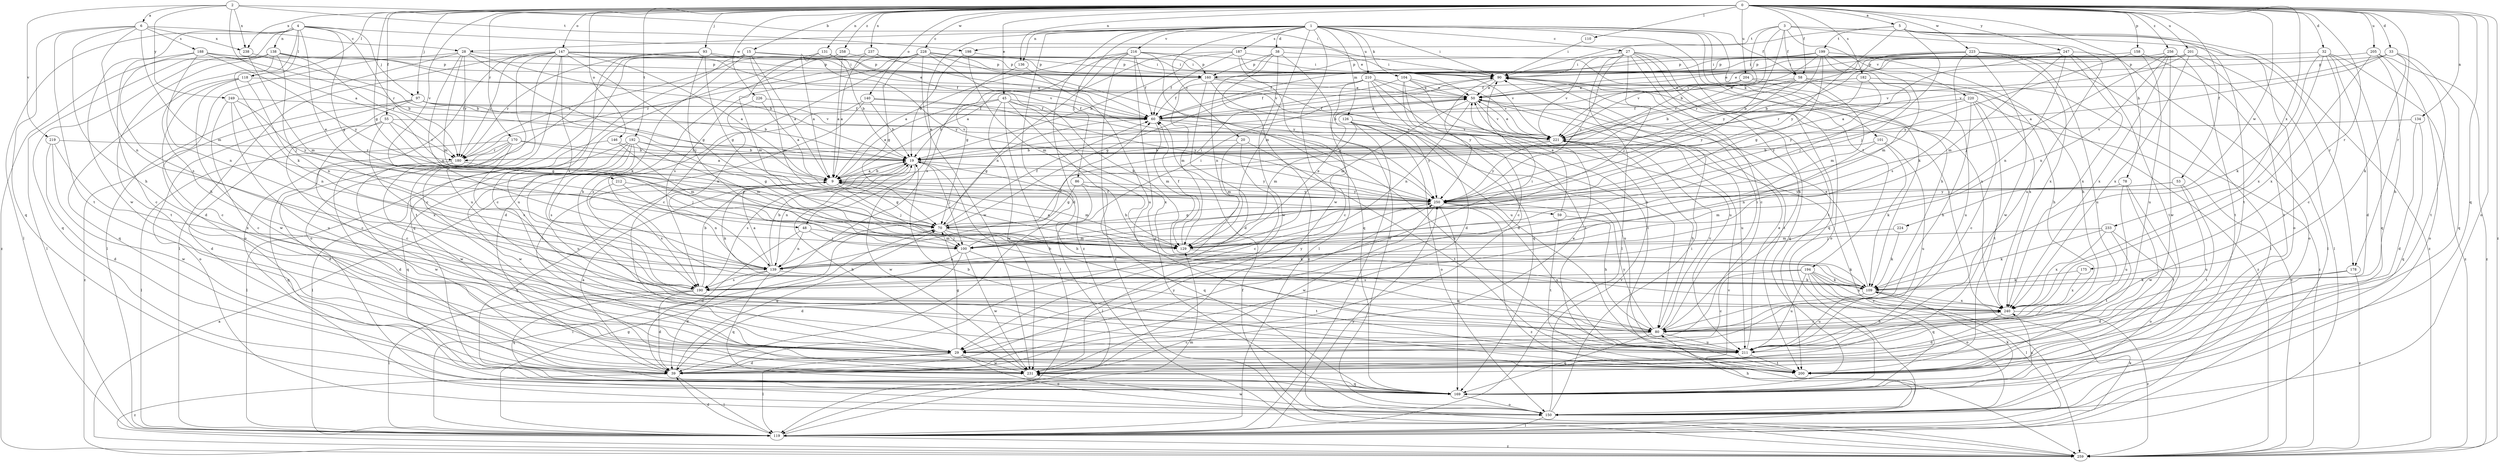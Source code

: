 strict digraph  {
0;
1;
2;
3;
4;
5;
6;
9;
15;
19;
20;
27;
28;
29;
32;
33;
38;
39;
45;
48;
50;
53;
55;
58;
59;
60;
70;
78;
80;
86;
90;
93;
97;
100;
101;
104;
109;
110;
118;
119;
126;
129;
131;
134;
136;
138;
139;
140;
146;
147;
150;
158;
160;
169;
170;
175;
178;
180;
182;
187;
188;
190;
192;
194;
198;
199;
200;
201;
204;
205;
210;
211;
212;
216;
219;
220;
221;
223;
224;
226;
228;
231;
233;
237;
238;
240;
247;
249;
250;
256;
258;
259;
0 -> 5  [label=a];
0 -> 15  [label=b];
0 -> 32  [label=d];
0 -> 33  [label=d];
0 -> 45  [label=e];
0 -> 53  [label=f];
0 -> 55  [label=f];
0 -> 58  [label=f];
0 -> 70  [label=g];
0 -> 78  [label=h];
0 -> 93  [label=j];
0 -> 97  [label=j];
0 -> 110  [label=l];
0 -> 118  [label=l];
0 -> 131  [label=n];
0 -> 134  [label=n];
0 -> 136  [label=n];
0 -> 140  [label=o];
0 -> 146  [label=o];
0 -> 147  [label=o];
0 -> 150  [label=o];
0 -> 158  [label=p];
0 -> 169  [label=q];
0 -> 170  [label=r];
0 -> 175  [label=r];
0 -> 178  [label=r];
0 -> 182  [label=s];
0 -> 192  [label=t];
0 -> 201  [label=u];
0 -> 204  [label=u];
0 -> 205  [label=u];
0 -> 212  [label=v];
0 -> 223  [label=w];
0 -> 224  [label=w];
0 -> 226  [label=w];
0 -> 228  [label=w];
0 -> 233  [label=x];
0 -> 237  [label=x];
0 -> 238  [label=x];
0 -> 247  [label=y];
0 -> 256  [label=z];
0 -> 258  [label=z];
0 -> 259  [label=z];
1 -> 20  [label=c];
1 -> 27  [label=c];
1 -> 28  [label=c];
1 -> 38  [label=d];
1 -> 39  [label=d];
1 -> 48  [label=e];
1 -> 58  [label=f];
1 -> 80  [label=h];
1 -> 86  [label=i];
1 -> 90  [label=i];
1 -> 101  [label=k];
1 -> 104  [label=k];
1 -> 109  [label=k];
1 -> 126  [label=m];
1 -> 129  [label=m];
1 -> 136  [label=n];
1 -> 187  [label=s];
1 -> 194  [label=t];
1 -> 210  [label=u];
1 -> 216  [label=v];
1 -> 231  [label=w];
1 -> 259  [label=z];
2 -> 6  [label=a];
2 -> 9  [label=a];
2 -> 90  [label=i];
2 -> 198  [label=t];
2 -> 219  [label=v];
2 -> 238  [label=x];
2 -> 249  [label=y];
3 -> 19  [label=b];
3 -> 58  [label=f];
3 -> 178  [label=r];
3 -> 198  [label=t];
3 -> 211  [label=u];
3 -> 220  [label=v];
3 -> 221  [label=v];
3 -> 250  [label=y];
4 -> 48  [label=e];
4 -> 50  [label=e];
4 -> 70  [label=g];
4 -> 97  [label=j];
4 -> 109  [label=k];
4 -> 118  [label=l];
4 -> 119  [label=l];
4 -> 138  [label=n];
4 -> 180  [label=r];
4 -> 231  [label=w];
4 -> 259  [label=z];
5 -> 90  [label=i];
5 -> 100  [label=j];
5 -> 150  [label=o];
5 -> 199  [label=t];
5 -> 200  [label=t];
5 -> 250  [label=y];
5 -> 259  [label=z];
6 -> 28  [label=c];
6 -> 80  [label=h];
6 -> 129  [label=m];
6 -> 139  [label=n];
6 -> 169  [label=q];
6 -> 188  [label=s];
6 -> 200  [label=t];
6 -> 238  [label=x];
9 -> 19  [label=b];
9 -> 59  [label=f];
9 -> 70  [label=g];
9 -> 100  [label=j];
9 -> 109  [label=k];
9 -> 129  [label=m];
9 -> 169  [label=q];
9 -> 250  [label=y];
15 -> 9  [label=a];
15 -> 29  [label=c];
15 -> 60  [label=f];
15 -> 90  [label=i];
15 -> 109  [label=k];
15 -> 129  [label=m];
15 -> 150  [label=o];
15 -> 169  [label=q];
19 -> 9  [label=a];
19 -> 80  [label=h];
19 -> 100  [label=j];
19 -> 139  [label=n];
19 -> 190  [label=s];
19 -> 231  [label=w];
19 -> 250  [label=y];
20 -> 19  [label=b];
20 -> 29  [label=c];
20 -> 129  [label=m];
20 -> 200  [label=t];
27 -> 29  [label=c];
27 -> 80  [label=h];
27 -> 90  [label=i];
27 -> 100  [label=j];
27 -> 119  [label=l];
27 -> 150  [label=o];
27 -> 169  [label=q];
27 -> 200  [label=t];
27 -> 221  [label=v];
27 -> 250  [label=y];
28 -> 19  [label=b];
28 -> 39  [label=d];
28 -> 119  [label=l];
28 -> 129  [label=m];
28 -> 139  [label=n];
28 -> 160  [label=p];
28 -> 180  [label=r];
28 -> 250  [label=y];
29 -> 39  [label=d];
29 -> 70  [label=g];
29 -> 119  [label=l];
29 -> 150  [label=o];
29 -> 231  [label=w];
32 -> 29  [label=c];
32 -> 39  [label=d];
32 -> 109  [label=k];
32 -> 160  [label=p];
32 -> 169  [label=q];
32 -> 240  [label=x];
32 -> 259  [label=z];
33 -> 9  [label=a];
33 -> 109  [label=k];
33 -> 160  [label=p];
33 -> 169  [label=q];
33 -> 200  [label=t];
33 -> 221  [label=v];
38 -> 139  [label=n];
38 -> 150  [label=o];
38 -> 160  [label=p];
38 -> 231  [label=w];
38 -> 240  [label=x];
38 -> 259  [label=z];
39 -> 9  [label=a];
39 -> 70  [label=g];
39 -> 119  [label=l];
39 -> 250  [label=y];
39 -> 259  [label=z];
45 -> 9  [label=a];
45 -> 19  [label=b];
45 -> 60  [label=f];
45 -> 80  [label=h];
45 -> 119  [label=l];
45 -> 231  [label=w];
45 -> 240  [label=x];
45 -> 250  [label=y];
48 -> 39  [label=d];
48 -> 100  [label=j];
48 -> 129  [label=m];
48 -> 139  [label=n];
50 -> 60  [label=f];
50 -> 129  [label=m];
50 -> 139  [label=n];
50 -> 211  [label=u];
50 -> 221  [label=v];
53 -> 129  [label=m];
53 -> 200  [label=t];
53 -> 211  [label=u];
53 -> 250  [label=y];
55 -> 29  [label=c];
55 -> 39  [label=d];
55 -> 70  [label=g];
55 -> 180  [label=r];
55 -> 221  [label=v];
55 -> 240  [label=x];
58 -> 19  [label=b];
58 -> 50  [label=e];
58 -> 129  [label=m];
58 -> 221  [label=v];
58 -> 240  [label=x];
58 -> 250  [label=y];
58 -> 259  [label=z];
59 -> 50  [label=e];
59 -> 80  [label=h];
59 -> 200  [label=t];
60 -> 50  [label=e];
60 -> 70  [label=g];
60 -> 129  [label=m];
60 -> 211  [label=u];
60 -> 221  [label=v];
70 -> 60  [label=f];
70 -> 90  [label=i];
70 -> 100  [label=j];
70 -> 109  [label=k];
70 -> 119  [label=l];
70 -> 129  [label=m];
78 -> 200  [label=t];
78 -> 211  [label=u];
78 -> 231  [label=w];
78 -> 250  [label=y];
80 -> 19  [label=b];
80 -> 29  [label=c];
80 -> 90  [label=i];
80 -> 169  [label=q];
80 -> 211  [label=u];
80 -> 221  [label=v];
80 -> 240  [label=x];
80 -> 250  [label=y];
86 -> 70  [label=g];
86 -> 119  [label=l];
86 -> 169  [label=q];
86 -> 250  [label=y];
90 -> 50  [label=e];
90 -> 169  [label=q];
90 -> 200  [label=t];
90 -> 250  [label=y];
93 -> 70  [label=g];
93 -> 100  [label=j];
93 -> 160  [label=p];
93 -> 180  [label=r];
93 -> 211  [label=u];
93 -> 250  [label=y];
97 -> 19  [label=b];
97 -> 29  [label=c];
97 -> 60  [label=f];
97 -> 150  [label=o];
97 -> 221  [label=v];
97 -> 259  [label=z];
100 -> 39  [label=d];
100 -> 90  [label=i];
100 -> 139  [label=n];
100 -> 200  [label=t];
100 -> 231  [label=w];
101 -> 19  [label=b];
101 -> 109  [label=k];
101 -> 139  [label=n];
101 -> 211  [label=u];
104 -> 29  [label=c];
104 -> 39  [label=d];
104 -> 50  [label=e];
104 -> 60  [label=f];
104 -> 200  [label=t];
104 -> 221  [label=v];
109 -> 50  [label=e];
109 -> 211  [label=u];
109 -> 240  [label=x];
110 -> 90  [label=i];
118 -> 29  [label=c];
118 -> 50  [label=e];
118 -> 139  [label=n];
118 -> 169  [label=q];
118 -> 231  [label=w];
119 -> 39  [label=d];
119 -> 70  [label=g];
119 -> 109  [label=k];
119 -> 129  [label=m];
119 -> 221  [label=v];
119 -> 250  [label=y];
119 -> 259  [label=z];
126 -> 119  [label=l];
126 -> 129  [label=m];
126 -> 150  [label=o];
126 -> 211  [label=u];
126 -> 221  [label=v];
126 -> 250  [label=y];
129 -> 9  [label=a];
129 -> 50  [label=e];
129 -> 60  [label=f];
129 -> 109  [label=k];
131 -> 9  [label=a];
131 -> 19  [label=b];
131 -> 129  [label=m];
131 -> 160  [label=p];
134 -> 39  [label=d];
134 -> 169  [label=q];
134 -> 221  [label=v];
136 -> 190  [label=s];
136 -> 211  [label=u];
138 -> 80  [label=h];
138 -> 100  [label=j];
138 -> 119  [label=l];
138 -> 160  [label=p];
138 -> 169  [label=q];
138 -> 180  [label=r];
138 -> 200  [label=t];
138 -> 221  [label=v];
139 -> 9  [label=a];
139 -> 19  [label=b];
139 -> 39  [label=d];
139 -> 60  [label=f];
139 -> 109  [label=k];
139 -> 169  [label=q];
139 -> 190  [label=s];
140 -> 19  [label=b];
140 -> 60  [label=f];
140 -> 190  [label=s];
140 -> 200  [label=t];
140 -> 250  [label=y];
146 -> 19  [label=b];
146 -> 119  [label=l];
146 -> 129  [label=m];
147 -> 9  [label=a];
147 -> 29  [label=c];
147 -> 50  [label=e];
147 -> 60  [label=f];
147 -> 70  [label=g];
147 -> 119  [label=l];
147 -> 150  [label=o];
147 -> 160  [label=p];
147 -> 180  [label=r];
147 -> 190  [label=s];
147 -> 200  [label=t];
147 -> 211  [label=u];
150 -> 80  [label=h];
150 -> 90  [label=i];
150 -> 119  [label=l];
150 -> 221  [label=v];
150 -> 231  [label=w];
158 -> 119  [label=l];
158 -> 160  [label=p];
158 -> 211  [label=u];
158 -> 250  [label=y];
160 -> 39  [label=d];
160 -> 50  [label=e];
160 -> 80  [label=h];
160 -> 129  [label=m];
160 -> 211  [label=u];
169 -> 109  [label=k];
169 -> 150  [label=o];
169 -> 240  [label=x];
170 -> 9  [label=a];
170 -> 19  [label=b];
170 -> 39  [label=d];
170 -> 119  [label=l];
170 -> 180  [label=r];
170 -> 190  [label=s];
170 -> 231  [label=w];
175 -> 109  [label=k];
175 -> 240  [label=x];
178 -> 39  [label=d];
178 -> 109  [label=k];
178 -> 259  [label=z];
180 -> 39  [label=d];
180 -> 100  [label=j];
180 -> 169  [label=q];
180 -> 231  [label=w];
182 -> 50  [label=e];
182 -> 80  [label=h];
182 -> 180  [label=r];
182 -> 250  [label=y];
187 -> 9  [label=a];
187 -> 19  [label=b];
187 -> 60  [label=f];
187 -> 90  [label=i];
187 -> 119  [label=l];
187 -> 221  [label=v];
188 -> 19  [label=b];
188 -> 29  [label=c];
188 -> 90  [label=i];
188 -> 139  [label=n];
188 -> 160  [label=p];
188 -> 190  [label=s];
188 -> 250  [label=y];
190 -> 19  [label=b];
190 -> 39  [label=d];
190 -> 90  [label=i];
190 -> 119  [label=l];
190 -> 169  [label=q];
190 -> 250  [label=y];
192 -> 19  [label=b];
192 -> 70  [label=g];
192 -> 119  [label=l];
192 -> 129  [label=m];
192 -> 169  [label=q];
192 -> 190  [label=s];
192 -> 211  [label=u];
192 -> 231  [label=w];
194 -> 29  [label=c];
194 -> 109  [label=k];
194 -> 119  [label=l];
194 -> 150  [label=o];
194 -> 169  [label=q];
194 -> 190  [label=s];
194 -> 211  [label=u];
194 -> 240  [label=x];
198 -> 19  [label=b];
198 -> 129  [label=m];
198 -> 160  [label=p];
199 -> 19  [label=b];
199 -> 60  [label=f];
199 -> 70  [label=g];
199 -> 80  [label=h];
199 -> 90  [label=i];
199 -> 100  [label=j];
199 -> 129  [label=m];
199 -> 221  [label=v];
200 -> 19  [label=b];
201 -> 60  [label=f];
201 -> 90  [label=i];
201 -> 119  [label=l];
201 -> 160  [label=p];
201 -> 200  [label=t];
201 -> 221  [label=v];
201 -> 240  [label=x];
204 -> 19  [label=b];
204 -> 50  [label=e];
204 -> 211  [label=u];
204 -> 259  [label=z];
205 -> 80  [label=h];
205 -> 150  [label=o];
205 -> 160  [label=p];
205 -> 240  [label=x];
205 -> 259  [label=z];
210 -> 29  [label=c];
210 -> 39  [label=d];
210 -> 50  [label=e];
210 -> 60  [label=f];
210 -> 70  [label=g];
210 -> 169  [label=q];
210 -> 200  [label=t];
210 -> 211  [label=u];
211 -> 50  [label=e];
211 -> 200  [label=t];
212 -> 139  [label=n];
212 -> 190  [label=s];
212 -> 250  [label=y];
216 -> 9  [label=a];
216 -> 60  [label=f];
216 -> 70  [label=g];
216 -> 90  [label=i];
216 -> 139  [label=n];
216 -> 150  [label=o];
216 -> 160  [label=p];
216 -> 169  [label=q];
216 -> 259  [label=z];
219 -> 39  [label=d];
219 -> 180  [label=r];
219 -> 231  [label=w];
219 -> 240  [label=x];
220 -> 29  [label=c];
220 -> 60  [label=f];
220 -> 80  [label=h];
220 -> 200  [label=t];
220 -> 250  [label=y];
220 -> 259  [label=z];
221 -> 19  [label=b];
221 -> 50  [label=e];
221 -> 80  [label=h];
221 -> 250  [label=y];
221 -> 259  [label=z];
223 -> 19  [label=b];
223 -> 50  [label=e];
223 -> 90  [label=i];
223 -> 119  [label=l];
223 -> 180  [label=r];
223 -> 190  [label=s];
223 -> 211  [label=u];
223 -> 231  [label=w];
223 -> 240  [label=x];
224 -> 109  [label=k];
224 -> 129  [label=m];
226 -> 9  [label=a];
226 -> 60  [label=f];
226 -> 139  [label=n];
228 -> 29  [label=c];
228 -> 60  [label=f];
228 -> 70  [label=g];
228 -> 90  [label=i];
228 -> 109  [label=k];
228 -> 180  [label=r];
228 -> 190  [label=s];
228 -> 231  [label=w];
228 -> 250  [label=y];
231 -> 19  [label=b];
231 -> 50  [label=e];
231 -> 169  [label=q];
233 -> 100  [label=j];
233 -> 109  [label=k];
233 -> 150  [label=o];
233 -> 200  [label=t];
233 -> 240  [label=x];
237 -> 9  [label=a];
237 -> 160  [label=p];
237 -> 180  [label=r];
237 -> 221  [label=v];
238 -> 19  [label=b];
238 -> 129  [label=m];
240 -> 39  [label=d];
240 -> 80  [label=h];
240 -> 90  [label=i];
240 -> 259  [label=z];
247 -> 9  [label=a];
247 -> 129  [label=m];
247 -> 139  [label=n];
247 -> 150  [label=o];
247 -> 160  [label=p];
247 -> 200  [label=t];
247 -> 240  [label=x];
249 -> 29  [label=c];
249 -> 60  [label=f];
249 -> 139  [label=n];
249 -> 211  [label=u];
249 -> 250  [label=y];
250 -> 70  [label=g];
250 -> 169  [label=q];
250 -> 211  [label=u];
250 -> 231  [label=w];
250 -> 259  [label=z];
256 -> 50  [label=e];
256 -> 100  [label=j];
256 -> 139  [label=n];
256 -> 160  [label=p];
256 -> 200  [label=t];
256 -> 231  [label=w];
256 -> 240  [label=x];
258 -> 9  [label=a];
258 -> 39  [label=d];
258 -> 80  [label=h];
258 -> 90  [label=i];
259 -> 9  [label=a];
259 -> 60  [label=f];
}
